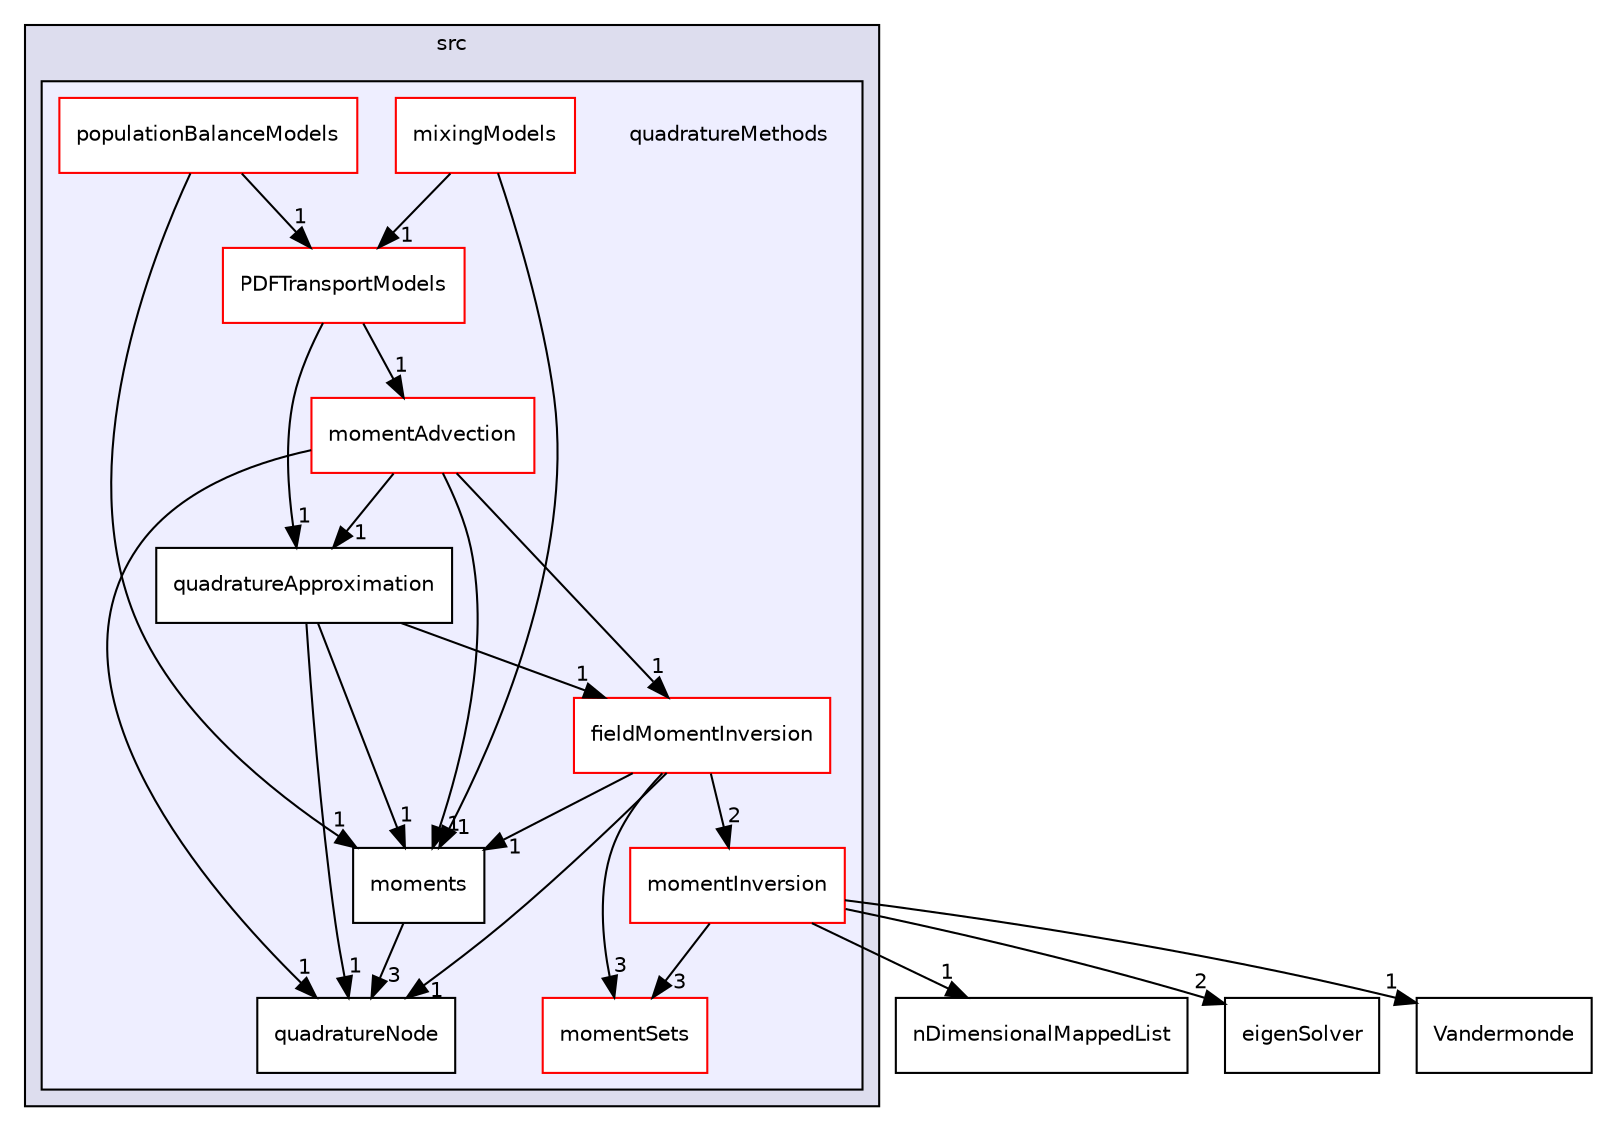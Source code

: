 digraph "quadratureMethods" {
  bgcolor=transparent;
  compound=true
  node [ fontsize="10", fontname="Helvetica"];
  edge [ labelfontsize="10", labelfontname="Helvetica"];
  subgraph clusterdir_68267d1309a1af8e8297ef4c3efbcdba {
    graph [ bgcolor="#ddddee", pencolor="black", label="src" fontname="Helvetica", fontsize="10", URL="dir_68267d1309a1af8e8297ef4c3efbcdba.html"]
  subgraph clusterdir_259a5a6e928303d9988273e835fb5828 {
    graph [ bgcolor="#eeeeff", pencolor="black", label="" URL="dir_259a5a6e928303d9988273e835fb5828.html"];
    dir_259a5a6e928303d9988273e835fb5828 [shape=plaintext label="quadratureMethods"];
    dir_db960164ea42c42a422c08f487d84e08 [shape=box label="fieldMomentInversion" color="red" fillcolor="white" style="filled" URL="dir_db960164ea42c42a422c08f487d84e08.html"];
    dir_e33c4094dda42b63bf42ed0cf06ff677 [shape=box label="mixingModels" color="red" fillcolor="white" style="filled" URL="dir_e33c4094dda42b63bf42ed0cf06ff677.html"];
    dir_1a1d8e7a8fbc26c9783a2a4005a1b47e [shape=box label="momentAdvection" color="red" fillcolor="white" style="filled" URL="dir_1a1d8e7a8fbc26c9783a2a4005a1b47e.html"];
    dir_0b9bb76b72c90181149adc55e92e6ea3 [shape=box label="momentInversion" color="red" fillcolor="white" style="filled" URL="dir_0b9bb76b72c90181149adc55e92e6ea3.html"];
    dir_17a6c3d0f5fde6543c26c10fa938ae5d [shape=box label="moments" color="black" fillcolor="white" style="filled" URL="dir_17a6c3d0f5fde6543c26c10fa938ae5d.html"];
    dir_28a10e058b67f0d7e124cb3c5246e6cb [shape=box label="momentSets" color="red" fillcolor="white" style="filled" URL="dir_28a10e058b67f0d7e124cb3c5246e6cb.html"];
    dir_a2511ae0788c5bf3ef079489002b5a51 [shape=box label="PDFTransportModels" color="red" fillcolor="white" style="filled" URL="dir_a2511ae0788c5bf3ef079489002b5a51.html"];
    dir_0ecbe6cb5f50223527ce4e1b499bd333 [shape=box label="populationBalanceModels" color="red" fillcolor="white" style="filled" URL="dir_0ecbe6cb5f50223527ce4e1b499bd333.html"];
    dir_9d10a745d1d113d9472c5830c2cbe4f5 [shape=box label="quadratureApproximation" color="black" fillcolor="white" style="filled" URL="dir_9d10a745d1d113d9472c5830c2cbe4f5.html"];
    dir_48cba3f3a1194fdbaf1cf859d335accc [shape=box label="quadratureNode" color="black" fillcolor="white" style="filled" URL="dir_48cba3f3a1194fdbaf1cf859d335accc.html"];
  }
  }
  dir_31c4affba36cde1c26e847807faab78f [shape=box label="Vandermonde" URL="dir_31c4affba36cde1c26e847807faab78f.html"];
  dir_34e59eb5bfe712db9bc05e7dc6374826 [shape=box label="nDimensionalMappedList" URL="dir_34e59eb5bfe712db9bc05e7dc6374826.html"];
  dir_9c0e92409a33848bf66dccc8c0cdc400 [shape=box label="eigenSolver" URL="dir_9c0e92409a33848bf66dccc8c0cdc400.html"];
  dir_e33c4094dda42b63bf42ed0cf06ff677->dir_17a6c3d0f5fde6543c26c10fa938ae5d [headlabel="1", labeldistance=1.5 headhref="dir_000030_000061.html"];
  dir_e33c4094dda42b63bf42ed0cf06ff677->dir_a2511ae0788c5bf3ef079489002b5a51 [headlabel="1", labeldistance=1.5 headhref="dir_000030_000074.html"];
  dir_17a6c3d0f5fde6543c26c10fa938ae5d->dir_48cba3f3a1194fdbaf1cf859d335accc [headlabel="3", labeldistance=1.5 headhref="dir_000061_000078.html"];
  dir_0b9bb76b72c90181149adc55e92e6ea3->dir_31c4affba36cde1c26e847807faab78f [headlabel="1", labeldistance=1.5 headhref="dir_000010_000091.html"];
  dir_0b9bb76b72c90181149adc55e92e6ea3->dir_34e59eb5bfe712db9bc05e7dc6374826 [headlabel="1", labeldistance=1.5 headhref="dir_000010_000064.html"];
  dir_0b9bb76b72c90181149adc55e92e6ea3->dir_28a10e058b67f0d7e124cb3c5246e6cb [headlabel="3", labeldistance=1.5 headhref="dir_000010_000062.html"];
  dir_0b9bb76b72c90181149adc55e92e6ea3->dir_9c0e92409a33848bf66dccc8c0cdc400 [headlabel="2", labeldistance=1.5 headhref="dir_000010_000036.html"];
  dir_9d10a745d1d113d9472c5830c2cbe4f5->dir_17a6c3d0f5fde6543c26c10fa938ae5d [headlabel="1", labeldistance=1.5 headhref="dir_000077_000061.html"];
  dir_9d10a745d1d113d9472c5830c2cbe4f5->dir_db960164ea42c42a422c08f487d84e08 [headlabel="1", labeldistance=1.5 headhref="dir_000077_000008.html"];
  dir_9d10a745d1d113d9472c5830c2cbe4f5->dir_48cba3f3a1194fdbaf1cf859d335accc [headlabel="1", labeldistance=1.5 headhref="dir_000077_000078.html"];
  dir_a2511ae0788c5bf3ef079489002b5a51->dir_9d10a745d1d113d9472c5830c2cbe4f5 [headlabel="1", labeldistance=1.5 headhref="dir_000074_000077.html"];
  dir_a2511ae0788c5bf3ef079489002b5a51->dir_1a1d8e7a8fbc26c9783a2a4005a1b47e [headlabel="1", labeldistance=1.5 headhref="dir_000074_000086.html"];
  dir_1a1d8e7a8fbc26c9783a2a4005a1b47e->dir_17a6c3d0f5fde6543c26c10fa938ae5d [headlabel="1", labeldistance=1.5 headhref="dir_000086_000061.html"];
  dir_1a1d8e7a8fbc26c9783a2a4005a1b47e->dir_9d10a745d1d113d9472c5830c2cbe4f5 [headlabel="1", labeldistance=1.5 headhref="dir_000086_000077.html"];
  dir_1a1d8e7a8fbc26c9783a2a4005a1b47e->dir_db960164ea42c42a422c08f487d84e08 [headlabel="1", labeldistance=1.5 headhref="dir_000086_000008.html"];
  dir_1a1d8e7a8fbc26c9783a2a4005a1b47e->dir_48cba3f3a1194fdbaf1cf859d335accc [headlabel="1", labeldistance=1.5 headhref="dir_000086_000078.html"];
  dir_db960164ea42c42a422c08f487d84e08->dir_28a10e058b67f0d7e124cb3c5246e6cb [headlabel="3", labeldistance=1.5 headhref="dir_000008_000062.html"];
  dir_db960164ea42c42a422c08f487d84e08->dir_17a6c3d0f5fde6543c26c10fa938ae5d [headlabel="1", labeldistance=1.5 headhref="dir_000008_000061.html"];
  dir_db960164ea42c42a422c08f487d84e08->dir_0b9bb76b72c90181149adc55e92e6ea3 [headlabel="2", labeldistance=1.5 headhref="dir_000008_000010.html"];
  dir_db960164ea42c42a422c08f487d84e08->dir_48cba3f3a1194fdbaf1cf859d335accc [headlabel="1", labeldistance=1.5 headhref="dir_000008_000078.html"];
  dir_0ecbe6cb5f50223527ce4e1b499bd333->dir_17a6c3d0f5fde6543c26c10fa938ae5d [headlabel="1", labeldistance=1.5 headhref="dir_000002_000061.html"];
  dir_0ecbe6cb5f50223527ce4e1b499bd333->dir_a2511ae0788c5bf3ef079489002b5a51 [headlabel="1", labeldistance=1.5 headhref="dir_000002_000074.html"];
}

